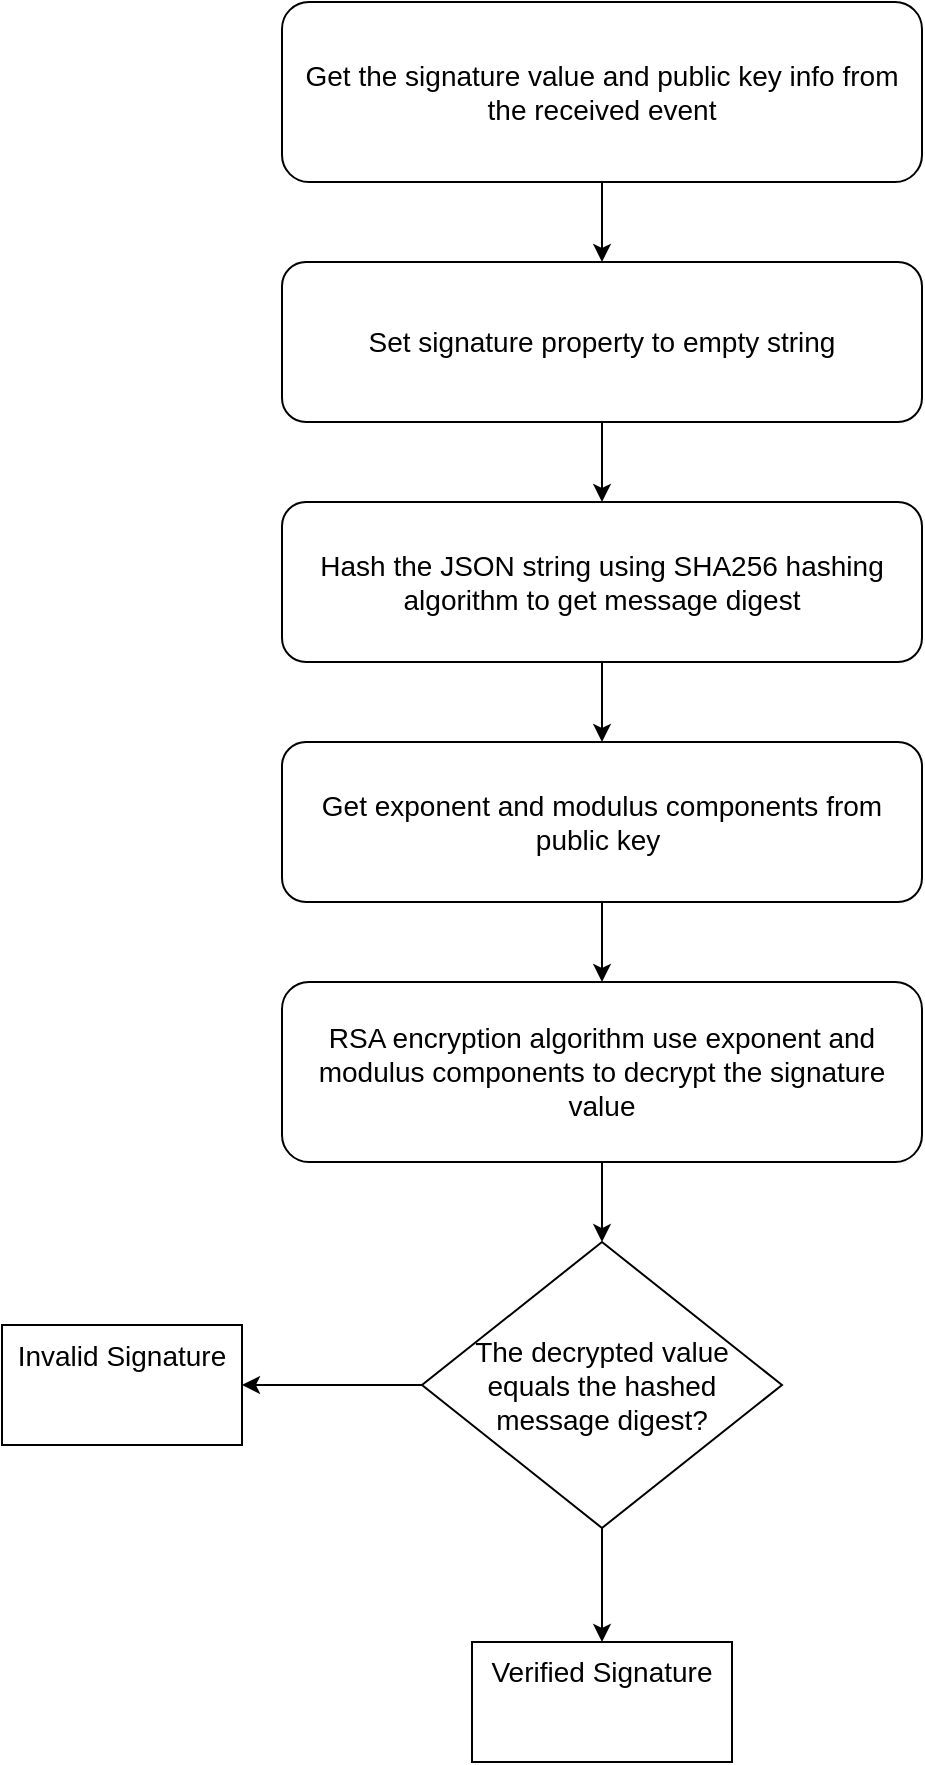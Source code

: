 <mxfile version="15.8.7" type="device"><diagram id="D_uhXFQjSAIjoJp63vRL" name="Page-1"><mxGraphModel dx="1278" dy="649" grid="1" gridSize="10" guides="1" tooltips="1" connect="1" arrows="1" fold="1" page="1" pageScale="1" pageWidth="1654" pageHeight="1169" math="0" shadow="0"><root><mxCell id="0"/><mxCell id="1" parent="0"/><mxCell id="13nBVEDnvw-4Qg3_5wf6-35" value="" style="edgeStyle=orthogonalEdgeStyle;rounded=0;orthogonalLoop=1;jettySize=auto;html=1;" edge="1" parent="1" source="13nBVEDnvw-4Qg3_5wf6-2" target="13nBVEDnvw-4Qg3_5wf6-4"><mxGeometry relative="1" as="geometry"/></mxCell><mxCell id="13nBVEDnvw-4Qg3_5wf6-2" value="&lt;font style=&quot;font-size: 14px&quot;&gt;Get the signature value and public key info from the received event&lt;/font&gt;" style="rounded=1;whiteSpace=wrap;html=1;fontSize=13;glass=0;strokeWidth=1;shadow=0;" vertex="1" parent="1"><mxGeometry x="359" y="110" width="320" height="90" as="geometry"/></mxCell><mxCell id="13nBVEDnvw-4Qg3_5wf6-36" value="" style="edgeStyle=orthogonalEdgeStyle;rounded=0;orthogonalLoop=1;jettySize=auto;html=1;" edge="1" parent="1" source="13nBVEDnvw-4Qg3_5wf6-4" target="13nBVEDnvw-4Qg3_5wf6-7"><mxGeometry relative="1" as="geometry"/></mxCell><mxCell id="13nBVEDnvw-4Qg3_5wf6-4" value="&lt;font style=&quot;font-size: 14px&quot;&gt;Set signature property to empty string&lt;/font&gt;" style="rounded=1;whiteSpace=wrap;html=1;fontSize=13;glass=0;strokeWidth=1;shadow=0;" vertex="1" parent="1"><mxGeometry x="359" y="240" width="320" height="80" as="geometry"/></mxCell><mxCell id="13nBVEDnvw-4Qg3_5wf6-38" value="" style="edgeStyle=orthogonalEdgeStyle;rounded=0;orthogonalLoop=1;jettySize=auto;html=1;" edge="1" parent="1" source="13nBVEDnvw-4Qg3_5wf6-6" target="13nBVEDnvw-4Qg3_5wf6-10"><mxGeometry relative="1" as="geometry"/></mxCell><mxCell id="13nBVEDnvw-4Qg3_5wf6-6" value="&lt;font style=&quot;font-size: 14px&quot;&gt;Get exponent and modulus components from public key&amp;nbsp;&lt;/font&gt;" style="rounded=1;whiteSpace=wrap;html=1;fontSize=13;glass=0;strokeWidth=1;shadow=0;" vertex="1" parent="1"><mxGeometry x="359" y="480" width="320" height="80" as="geometry"/></mxCell><mxCell id="13nBVEDnvw-4Qg3_5wf6-37" value="" style="edgeStyle=orthogonalEdgeStyle;rounded=0;orthogonalLoop=1;jettySize=auto;html=1;" edge="1" parent="1" source="13nBVEDnvw-4Qg3_5wf6-7" target="13nBVEDnvw-4Qg3_5wf6-6"><mxGeometry relative="1" as="geometry"/></mxCell><mxCell id="13nBVEDnvw-4Qg3_5wf6-7" value="&lt;font style=&quot;font-size: 14px&quot;&gt;Hash the JSON string using SHA256 hashing algorithm to get message digest&lt;/font&gt;" style="rounded=1;whiteSpace=wrap;html=1;fontSize=13;glass=0;strokeWidth=1;shadow=0;" vertex="1" parent="1"><mxGeometry x="359" y="360" width="320" height="80" as="geometry"/></mxCell><mxCell id="13nBVEDnvw-4Qg3_5wf6-39" value="" style="edgeStyle=orthogonalEdgeStyle;rounded=0;orthogonalLoop=1;jettySize=auto;html=1;" edge="1" parent="1" source="13nBVEDnvw-4Qg3_5wf6-10" target="13nBVEDnvw-4Qg3_5wf6-15"><mxGeometry relative="1" as="geometry"/></mxCell><mxCell id="13nBVEDnvw-4Qg3_5wf6-10" value="&lt;div&gt;&lt;span style=&quot;font-size: 14px&quot;&gt;RSA encryption algorithm use exponent and modulus components to decrypt the signature value&lt;/span&gt;&lt;/div&gt;" style="rounded=1;whiteSpace=wrap;html=1;fontSize=13;glass=0;strokeWidth=1;shadow=0;align=center;" vertex="1" parent="1"><mxGeometry x="359" y="600" width="320" height="90" as="geometry"/></mxCell><mxCell id="13nBVEDnvw-4Qg3_5wf6-42" value="" style="edgeStyle=orthogonalEdgeStyle;rounded=0;orthogonalLoop=1;jettySize=auto;html=1;entryX=0.5;entryY=0;entryDx=0;entryDy=0;" edge="1" parent="1" source="13nBVEDnvw-4Qg3_5wf6-15" target="13nBVEDnvw-4Qg3_5wf6-16"><mxGeometry relative="1" as="geometry"/></mxCell><mxCell id="13nBVEDnvw-4Qg3_5wf6-43" value="" style="edgeStyle=orthogonalEdgeStyle;rounded=0;orthogonalLoop=1;jettySize=auto;html=1;" edge="1" parent="1" source="13nBVEDnvw-4Qg3_5wf6-15" target="13nBVEDnvw-4Qg3_5wf6-14"><mxGeometry relative="1" as="geometry"/></mxCell><mxCell id="13nBVEDnvw-4Qg3_5wf6-15" value="&lt;font style=&quot;font-size: 14px&quot;&gt;The decrypted value &lt;br&gt;equals the hashed &lt;br&gt;message digest?&lt;/font&gt;" style="rhombus;whiteSpace=wrap;html=1;labelPosition=center;verticalLabelPosition=middle;align=center;verticalAlign=middle;" vertex="1" parent="1"><mxGeometry x="428.997" y="730" width="180" height="143" as="geometry"/></mxCell><mxCell id="13nBVEDnvw-4Qg3_5wf6-32" value="" style="group" vertex="1" connectable="0" parent="1"><mxGeometry x="219" y="760" width="120" height="71.5" as="geometry"/></mxCell><mxCell id="13nBVEDnvw-4Qg3_5wf6-19" value="" style="shape=image;html=1;verticalAlign=top;verticalLabelPosition=bottom;labelBackgroundColor=#ffffff;imageAspect=0;aspect=fixed;image=https://cdn4.iconfinder.com/data/icons/simplicio/128x128/notification_error.png;fontSize=13;" vertex="1" parent="13nBVEDnvw-4Qg3_5wf6-32"><mxGeometry x="40.0" y="27" width="28.5" height="28.5" as="geometry"/></mxCell><mxCell id="13nBVEDnvw-4Qg3_5wf6-45" value="" style="group" vertex="1" connectable="0" parent="13nBVEDnvw-4Qg3_5wf6-32"><mxGeometry y="11.5" width="120" height="60" as="geometry"/></mxCell><mxCell id="13nBVEDnvw-4Qg3_5wf6-14" value="&lt;font style=&quot;font-size: 14px&quot;&gt;Invalid Signature&lt;/font&gt;" style="whiteSpace=wrap;html=1;verticalAlign=top;" vertex="1" parent="13nBVEDnvw-4Qg3_5wf6-45"><mxGeometry width="120" height="60" as="geometry"/></mxCell><mxCell id="13nBVEDnvw-4Qg3_5wf6-44" value="" style="shape=image;html=1;verticalAlign=top;verticalLabelPosition=bottom;labelBackgroundColor=#ffffff;imageAspect=0;aspect=fixed;image=https://cdn4.iconfinder.com/data/icons/simplicio/128x128/notification_error.png;fontSize=13;" vertex="1" parent="13nBVEDnvw-4Qg3_5wf6-45"><mxGeometry x="42" y="27.5" width="28.5" height="28.5" as="geometry"/></mxCell><mxCell id="13nBVEDnvw-4Qg3_5wf6-33" value="" style="group" vertex="1" connectable="0" parent="1"><mxGeometry x="454" y="930" width="130" height="60" as="geometry"/></mxCell><mxCell id="13nBVEDnvw-4Qg3_5wf6-16" value="&lt;font style=&quot;font-size: 14px&quot;&gt;Verified Signature&lt;/font&gt;" style="whiteSpace=wrap;html=1;verticalAlign=top;" vertex="1" parent="13nBVEDnvw-4Qg3_5wf6-33"><mxGeometry width="130" height="60" as="geometry"/></mxCell><mxCell id="13nBVEDnvw-4Qg3_5wf6-20" value="" style="shape=image;html=1;verticalAlign=top;verticalLabelPosition=bottom;labelBackgroundColor=#ffffff;imageAspect=0;aspect=fixed;image=https://cdn3.iconfinder.com/data/icons/flat-actions-icons-9/792/Tick_Mark_Dark-128.png;fontSize=13;" vertex="1" parent="13nBVEDnvw-4Qg3_5wf6-33"><mxGeometry x="41" y="22" width="38" height="38" as="geometry"/></mxCell></root></mxGraphModel></diagram></mxfile>